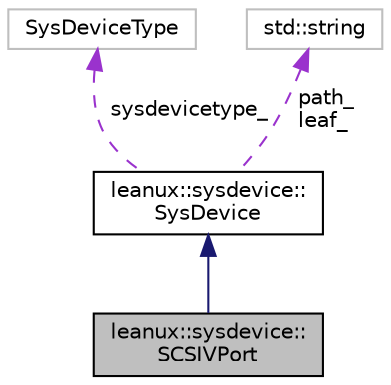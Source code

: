 digraph "leanux::sysdevice::SCSIVPort"
{
 // LATEX_PDF_SIZE
  bgcolor="transparent";
  edge [fontname="Helvetica",fontsize="10",labelfontname="Helvetica",labelfontsize="10"];
  node [fontname="Helvetica",fontsize="10",shape=record];
  Node1 [label="leanux::sysdevice::\lSCSIVPort",height=0.2,width=0.4,color="black", fillcolor="grey75", style="filled", fontcolor="black",tooltip="Say yes to SCSI vport."];
  Node2 -> Node1 [dir="back",color="midnightblue",fontsize="10",style="solid",fontname="Helvetica"];
  Node2 [label="leanux::sysdevice::\lSysDevice",height=0.2,width=0.4,color="black",URL="$classleanux_1_1sysdevice_1_1SysDevice.html",tooltip="Generic SysDevice, utility class for device detection from a SysDevicePath."];
  Node3 -> Node2 [dir="back",color="darkorchid3",fontsize="10",style="dashed",label=" sysdevicetype_" ,fontname="Helvetica"];
  Node3 [label="SysDeviceType",height=0.2,width=0.4,color="grey75",tooltip=" "];
  Node4 -> Node2 [dir="back",color="darkorchid3",fontsize="10",style="dashed",label=" path_\nleaf_" ,fontname="Helvetica"];
  Node4 [label="std::string",height=0.2,width=0.4,color="grey75",tooltip="STL class."];
}
